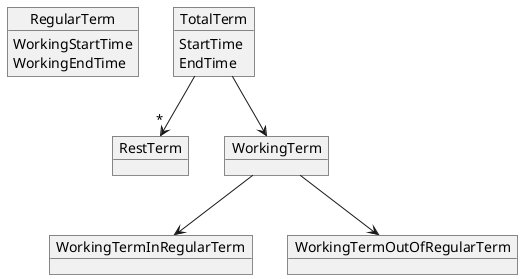 @startuml

object RegularTerm {
  WorkingStartTime
  WorkingEndTime
}

object TotalTerm {
  StartTime
  EndTime
}

object RestTerm

object WorkingTerm {
}

object WorkingTermInRegularTerm {
}

object WorkingTermOutOfRegularTerm {
}

WorkingTerm --> WorkingTermInRegularTerm
WorkingTerm --> WorkingTermOutOfRegularTerm

TotalTerm --> WorkingTerm
TotalTerm --> "*" RestTerm

@enduml
